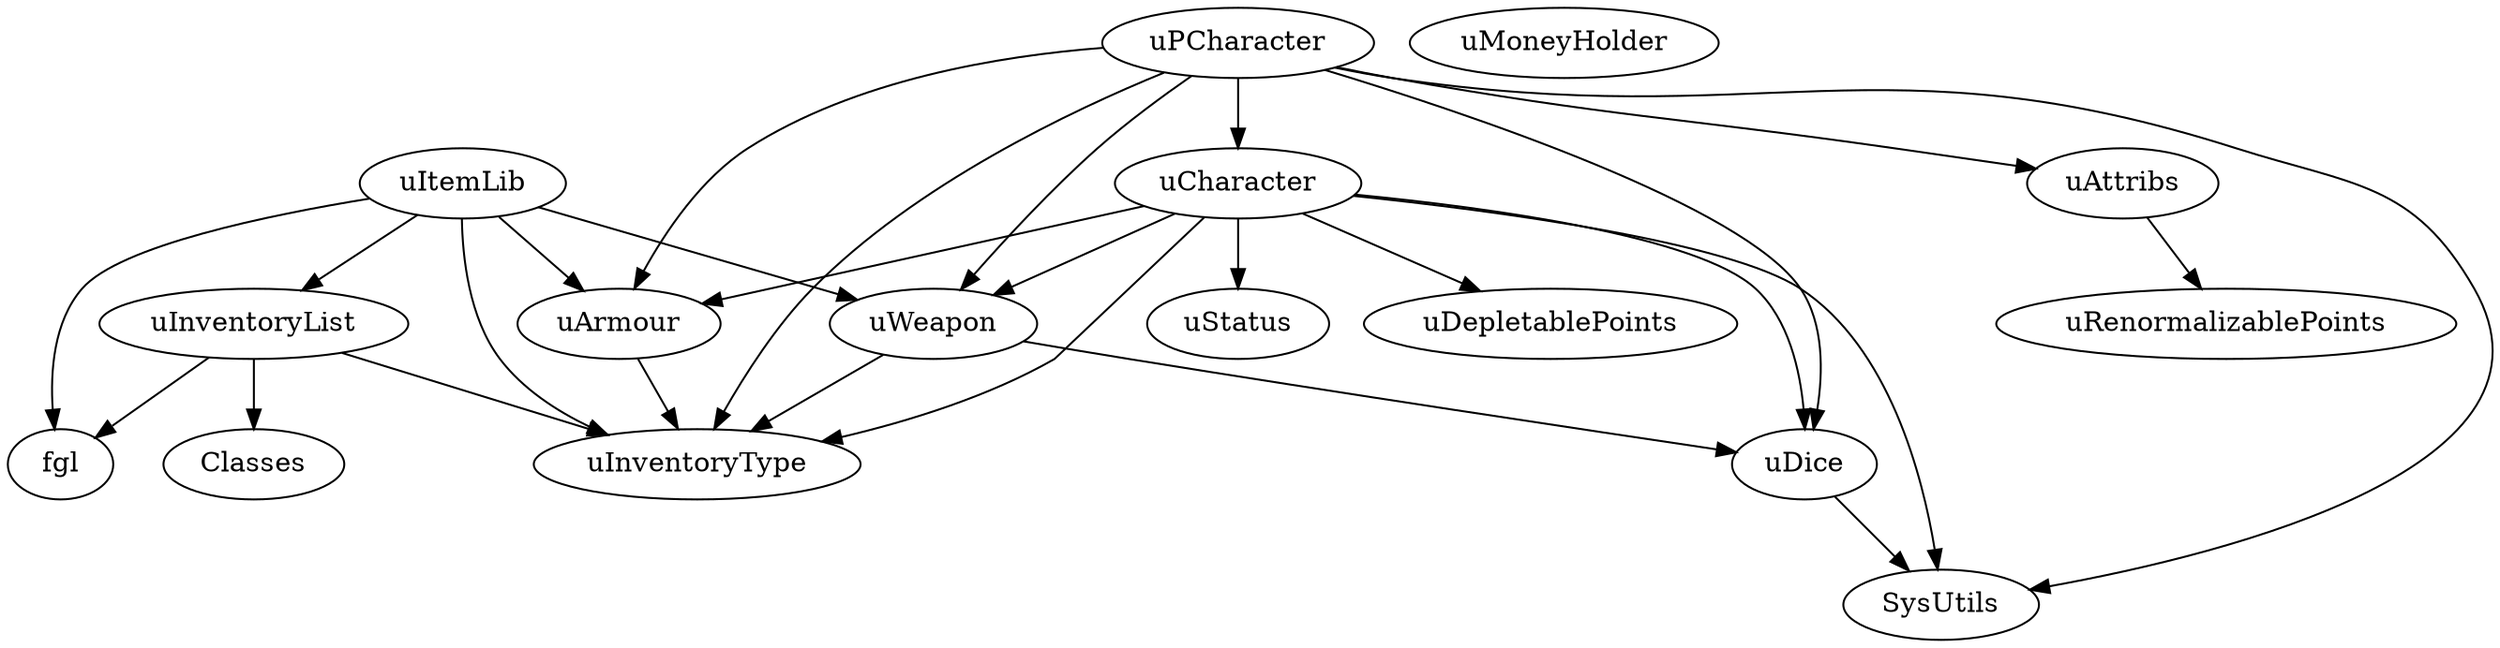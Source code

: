 DiGraph Uses {
  "uArmour" -> "uInventoryType"
  "uArmour" [href="uArmour.html"]
  "uAttribs" -> "uRenormalizablePoints"
  "uAttribs" [href="uAttribs.html"]
  "uCharacter" -> "uDepletablePoints"
  "uCharacter" -> "uArmour"
  "uCharacter" -> "uWeapon"
  "uCharacter" -> "uInventoryType"
  "uCharacter" -> "uDice"
  "uCharacter" -> "SysUtils"
  "uCharacter" -> "uStatus"
  "uCharacter" [href="uCharacter.html"]
  "uDepletablePoints" [href="uDepletablePoints.html"]
  "uDice" -> "SysUtils"
  "uDice" [href="uDice.html"]
  "uInventoryList" -> "Classes"
  "uInventoryList" -> "uInventoryType"
  "uInventoryList" -> "fgl"
  "uInventoryList" [href="uInventoryList.html"]
  "uInventoryType" [href="uInventoryType.html"]
  "uItemLib" -> "uInventoryList"
  "uItemLib" -> "uInventoryType"
  "uItemLib" -> "uArmour"
  "uItemLib" -> "fgl"
  "uItemLib" -> "uWeapon"
  "uItemLib" [href="uItemLib.html"]
  "uMoneyHolder" [href="uMoneyHolder.html"]
  "uPCharacter" -> "uCharacter"
  "uPCharacter" -> "uDice"
  "uPCharacter" -> "uAttribs"
  "uPCharacter" -> "uWeapon"
  "uPCharacter" -> "uArmour"
  "uPCharacter" -> "uInventoryType"
  "uPCharacter" -> "SysUtils"
  "uPCharacter" [href="uPCharacter.html"]
  "uRenormalizablePoints" [href="uRenormalizablePoints.html"]
  "uStatus" [href="uStatus.html"]
  "uWeapon" -> "uInventoryType"
  "uWeapon" -> "uDice"
  "uWeapon" [href="uWeapon.html"]
}
